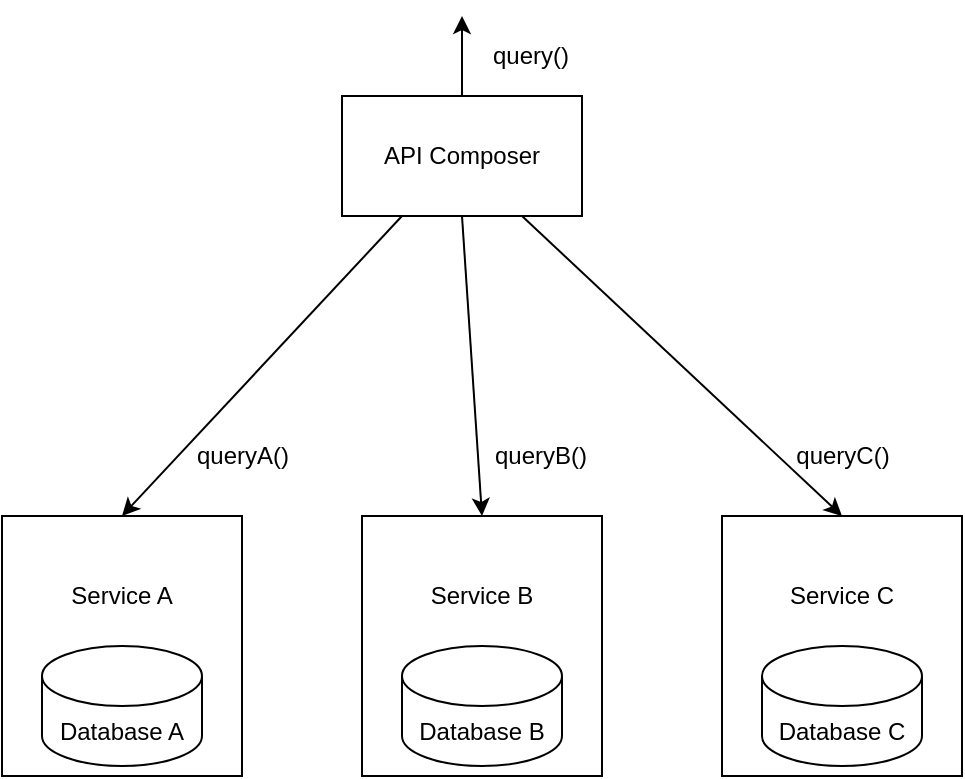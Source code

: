 <mxfile version="13.9.9" type="device"><diagram id="Hn2C8qLqdaOz3S6Mrz6k" name="Page-1"><mxGraphModel dx="946" dy="638" grid="1" gridSize="10" guides="1" tooltips="1" connect="1" arrows="1" fold="1" page="1" pageScale="1" pageWidth="827" pageHeight="1169" math="0" shadow="0"><root><mxCell id="0"/><mxCell id="1" parent="0"/><mxCell id="z7S9B8e2RBS82Y8ws5I3-12" style="rounded=0;orthogonalLoop=1;jettySize=auto;html=1;exitX=0.25;exitY=1;exitDx=0;exitDy=0;entryX=0.5;entryY=0;entryDx=0;entryDy=0;" edge="1" parent="1" source="z7S9B8e2RBS82Y8ws5I3-1" target="z7S9B8e2RBS82Y8ws5I3-2"><mxGeometry relative="1" as="geometry"/></mxCell><mxCell id="z7S9B8e2RBS82Y8ws5I3-14" style="edgeStyle=none;rounded=0;orthogonalLoop=1;jettySize=auto;html=1;exitX=0.5;exitY=1;exitDx=0;exitDy=0;entryX=0.5;entryY=0;entryDx=0;entryDy=0;" edge="1" parent="1" source="z7S9B8e2RBS82Y8ws5I3-1" target="z7S9B8e2RBS82Y8ws5I3-7"><mxGeometry relative="1" as="geometry"/></mxCell><mxCell id="z7S9B8e2RBS82Y8ws5I3-16" style="edgeStyle=none;rounded=0;orthogonalLoop=1;jettySize=auto;html=1;exitX=0.75;exitY=1;exitDx=0;exitDy=0;entryX=0.5;entryY=0;entryDx=0;entryDy=0;" edge="1" parent="1" source="z7S9B8e2RBS82Y8ws5I3-1" target="z7S9B8e2RBS82Y8ws5I3-10"><mxGeometry relative="1" as="geometry"/></mxCell><mxCell id="z7S9B8e2RBS82Y8ws5I3-18" style="edgeStyle=none;rounded=0;orthogonalLoop=1;jettySize=auto;html=1;exitX=0.5;exitY=0;exitDx=0;exitDy=0;" edge="1" parent="1" source="z7S9B8e2RBS82Y8ws5I3-1"><mxGeometry relative="1" as="geometry"><mxPoint x="430" y="50" as="targetPoint"/></mxGeometry></mxCell><mxCell id="z7S9B8e2RBS82Y8ws5I3-1" value="API Composer" style="rounded=0;whiteSpace=wrap;html=1;" vertex="1" parent="1"><mxGeometry x="370" y="90" width="120" height="60" as="geometry"/></mxCell><mxCell id="z7S9B8e2RBS82Y8ws5I3-5" value="" style="group" vertex="1" connectable="0" parent="1"><mxGeometry x="200" y="300" width="120" height="130" as="geometry"/></mxCell><mxCell id="z7S9B8e2RBS82Y8ws5I3-2" value="Service A" style="rounded=0;whiteSpace=wrap;html=1;spacingBottom=50;" vertex="1" parent="z7S9B8e2RBS82Y8ws5I3-5"><mxGeometry width="120" height="130" as="geometry"/></mxCell><mxCell id="z7S9B8e2RBS82Y8ws5I3-3" value="Database A" style="shape=cylinder3;whiteSpace=wrap;html=1;boundedLbl=1;backgroundOutline=1;size=15;" vertex="1" parent="z7S9B8e2RBS82Y8ws5I3-5"><mxGeometry x="20" y="65" width="80" height="60" as="geometry"/></mxCell><mxCell id="z7S9B8e2RBS82Y8ws5I3-6" value="" style="group" vertex="1" connectable="0" parent="1"><mxGeometry x="380" y="300" width="120" height="130" as="geometry"/></mxCell><mxCell id="z7S9B8e2RBS82Y8ws5I3-7" value="Service B" style="rounded=0;whiteSpace=wrap;html=1;spacingBottom=50;" vertex="1" parent="z7S9B8e2RBS82Y8ws5I3-6"><mxGeometry width="120" height="130" as="geometry"/></mxCell><mxCell id="z7S9B8e2RBS82Y8ws5I3-8" value="Database B" style="shape=cylinder3;whiteSpace=wrap;html=1;boundedLbl=1;backgroundOutline=1;size=15;" vertex="1" parent="z7S9B8e2RBS82Y8ws5I3-6"><mxGeometry x="20" y="65" width="80" height="60" as="geometry"/></mxCell><mxCell id="z7S9B8e2RBS82Y8ws5I3-9" value="" style="group" vertex="1" connectable="0" parent="1"><mxGeometry x="560" y="300" width="120" height="130" as="geometry"/></mxCell><mxCell id="z7S9B8e2RBS82Y8ws5I3-10" value="Service C" style="rounded=0;whiteSpace=wrap;html=1;spacingBottom=50;" vertex="1" parent="z7S9B8e2RBS82Y8ws5I3-9"><mxGeometry width="120" height="130" as="geometry"/></mxCell><mxCell id="z7S9B8e2RBS82Y8ws5I3-11" value="Database C" style="shape=cylinder3;whiteSpace=wrap;html=1;boundedLbl=1;backgroundOutline=1;size=15;" vertex="1" parent="z7S9B8e2RBS82Y8ws5I3-9"><mxGeometry x="20" y="65" width="80" height="60" as="geometry"/></mxCell><mxCell id="z7S9B8e2RBS82Y8ws5I3-13" value="queryA()" style="text;html=1;align=center;verticalAlign=middle;resizable=0;points=[];autosize=1;" vertex="1" parent="1"><mxGeometry x="290" y="260" width="60" height="20" as="geometry"/></mxCell><mxCell id="z7S9B8e2RBS82Y8ws5I3-15" value="queryB()" style="text;html=1;align=center;verticalAlign=middle;resizable=0;points=[];autosize=1;" vertex="1" parent="1"><mxGeometry x="439" y="260" width="60" height="20" as="geometry"/></mxCell><mxCell id="z7S9B8e2RBS82Y8ws5I3-17" value="queryC()" style="text;html=1;align=center;verticalAlign=middle;resizable=0;points=[];autosize=1;" vertex="1" parent="1"><mxGeometry x="590" y="260" width="60" height="20" as="geometry"/></mxCell><mxCell id="z7S9B8e2RBS82Y8ws5I3-19" value="query()" style="text;html=1;align=center;verticalAlign=middle;resizable=0;points=[];autosize=1;" vertex="1" parent="1"><mxGeometry x="439" y="60" width="50" height="20" as="geometry"/></mxCell></root></mxGraphModel></diagram></mxfile>